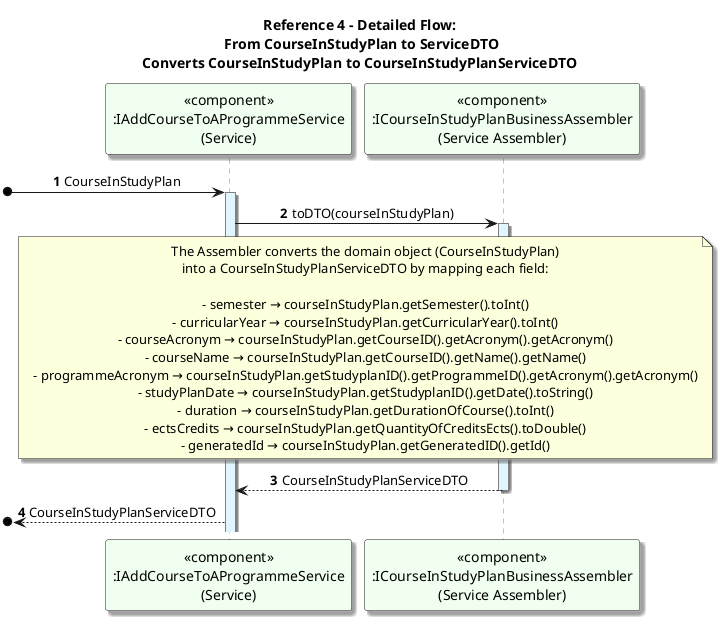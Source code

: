 @startuml
'https://plantuml.com/sequence-diagram

title Reference 4 - Detailed Flow:\n From CourseInStudyPlan to ServiceDTO\nConverts CourseInStudyPlan to CourseInStudyPlanServiceDTO

autonumber

skinparam {
  ActivityPadding 2
  ActivityMargin 2
  BoxPadding 2
}
skinparam sequence {
    LifeLineBorderColor Grey
    LifeLineBackgroundColor #E1F5FE
}
skinparam defaultTextAlignment center
skinparam shadowing true

participant "<<component>>\n:IAddCourseToAProgrammeService\n(Service)" as Service #honeydew
participant "<<component>>\n:ICourseInStudyPlanBusinessAssembler\n(Service Assembler)" as Assembler #honeydew

[o-> Service: CourseInStudyPlan
activate Service
Service -> Assembler: toDTO(courseInStudyPlan)
activate Assembler
note over Service, Assembler
The Assembler converts the domain object (CourseInStudyPlan)
into a CourseInStudyPlanServiceDTO by mapping each field:

- semester → courseInStudyPlan.getSemester().toInt()
- curricularYear → courseInStudyPlan.getCurricularYear().toInt()
- courseAcronym → courseInStudyPlan.getCourseID().getAcronym().getAcronym()
- courseName → courseInStudyPlan.getCourseID().getName().getName()
- programmeAcronym → courseInStudyPlan.getStudyplanID().getProgrammeID().getAcronym().getAcronym()
- studyPlanDate → courseInStudyPlan.getStudyplanID().getDate().toString()
- duration → courseInStudyPlan.getDurationOfCourse().toInt()
- ectsCredits → courseInStudyPlan.getQuantityOfCreditsEcts().toDouble()
- generatedId → courseInStudyPlan.getGeneratedID().getId()
end note


Assembler --> Service: CourseInStudyPlanServiceDTO
deactivate Assembler
[o<--Service: CourseInStudyPlanServiceDTO
@enduml